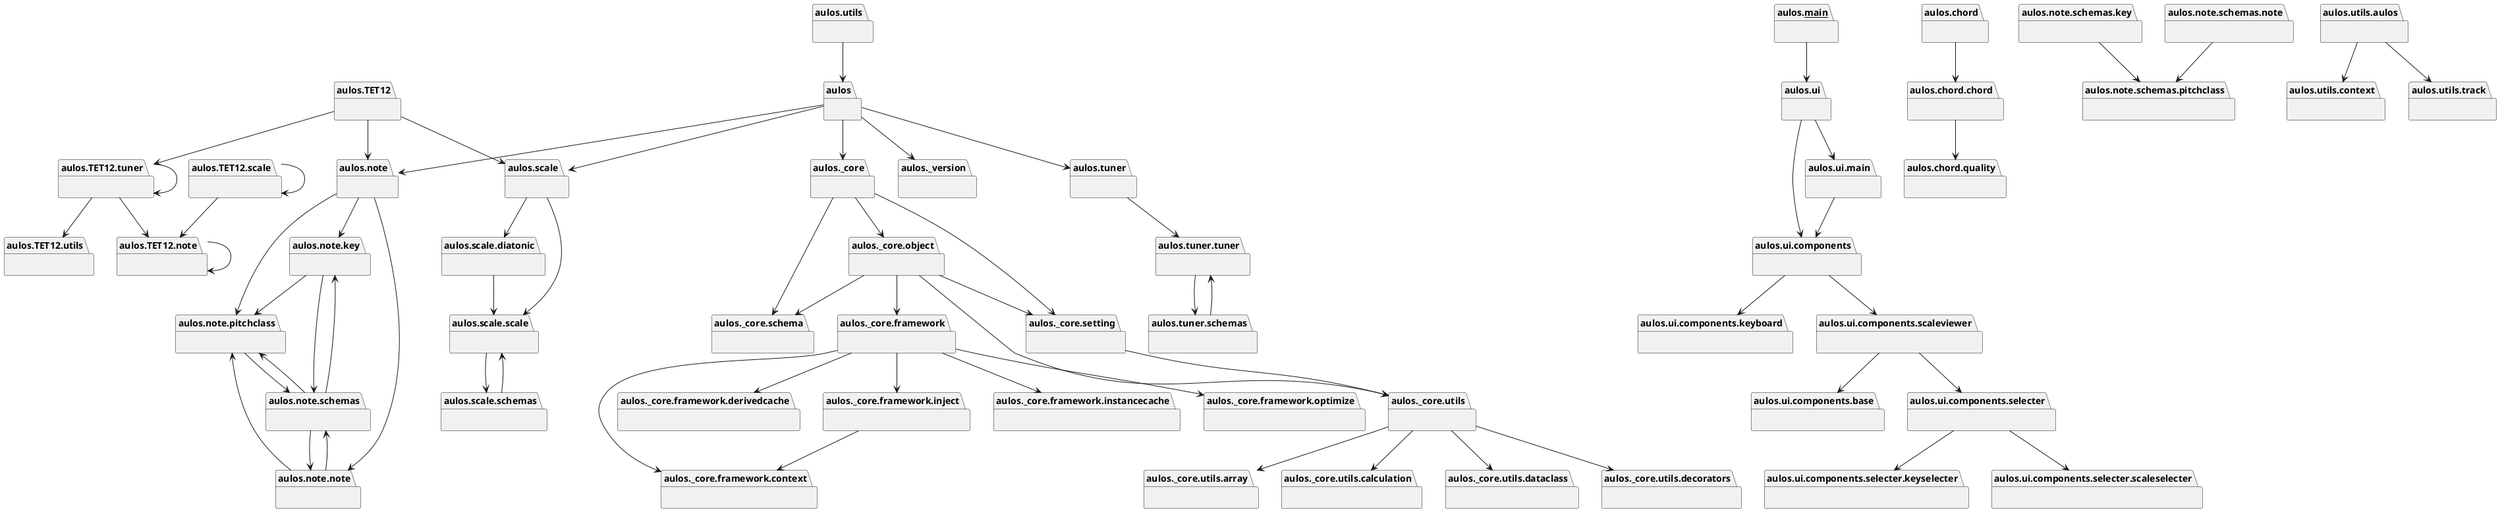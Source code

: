 @startuml packages
set namespaceSeparator none
package "aulos" as aulos {
}
package "aulos.TET12" as aulos.TET12 {
}
package "aulos.TET12.note" as aulos.TET12.note {
}
package "aulos.TET12.scale" as aulos.TET12.scale {
}
package "aulos.TET12.tuner" as aulos.TET12.tuner {
}
package "aulos.TET12.utils" as aulos.TET12.utils {
}
package "aulos.__main__" as aulos.__main__ {
}
package "aulos._core" as aulos._core {
}
package "aulos._core.framework" as aulos._core.framework {
}
package "aulos._core.framework.context" as aulos._core.framework.context {
}
package "aulos._core.framework.derivedcache" as aulos._core.framework.derivedcache {
}
package "aulos._core.framework.inject" as aulos._core.framework.inject {
}
package "aulos._core.framework.instancecache" as aulos._core.framework.instancecache {
}
package "aulos._core.framework.optimize" as aulos._core.framework.optimize {
}
package "aulos._core.object" as aulos._core.object {
}
package "aulos._core.schema" as aulos._core.schema {
}
package "aulos._core.setting" as aulos._core.setting {
}
package "aulos._core.utils" as aulos._core.utils {
}
package "aulos._core.utils.array" as aulos._core.utils.array {
}
package "aulos._core.utils.calculation" as aulos._core.utils.calculation {
}
package "aulos._core.utils.dataclass" as aulos._core.utils.dataclass {
}
package "aulos._core.utils.decorators" as aulos._core.utils.decorators {
}
package "aulos._version" as aulos._version {
}
package "aulos.chord" as aulos.chord {
}
package "aulos.chord.chord" as aulos.chord.chord {
}
package "aulos.chord.quality" as aulos.chord.quality {
}
package "aulos.note" as aulos.note {
}
package "aulos.note.key" as aulos.note.key {
}
package "aulos.note.note" as aulos.note.note {
}
package "aulos.note.pitchclass" as aulos.note.pitchclass {
}
package "aulos.note.schemas" as aulos.note.schemas {
}
package "aulos.note.schemas.key" as aulos.note.schemas.key {
}
package "aulos.note.schemas.note" as aulos.note.schemas.note {
}
package "aulos.note.schemas.pitchclass" as aulos.note.schemas.pitchclass {
}
package "aulos.scale" as aulos.scale {
}
package "aulos.scale.diatonic" as aulos.scale.diatonic {
}
package "aulos.scale.scale" as aulos.scale.scale {
}
package "aulos.scale.schemas" as aulos.scale.schemas {
}
package "aulos.tuner" as aulos.tuner {
}
package "aulos.tuner.schemas" as aulos.tuner.schemas {
}
package "aulos.tuner.tuner" as aulos.tuner.tuner {
}
package "aulos.ui" as aulos.ui {
}
package "aulos.ui.components" as aulos.ui.components {
}
package "aulos.ui.components.base" as aulos.ui.components.base {
}
package "aulos.ui.components.keyboard" as aulos.ui.components.keyboard {
}
package "aulos.ui.components.scaleviewer" as aulos.ui.components.scaleviewer {
}
package "aulos.ui.components.selecter" as aulos.ui.components.selecter {
}
package "aulos.ui.components.selecter.keyselecter" as aulos.ui.components.selecter.keyselecter {
}
package "aulos.ui.components.selecter.scaleselecter" as aulos.ui.components.selecter.scaleselecter {
}
package "aulos.ui.main" as aulos.ui.main {
}
package "aulos.utils" as aulos.utils {
}
package "aulos.utils.aulos" as aulos.utils.aulos {
}
package "aulos.utils.context" as aulos.utils.context {
}
package "aulos.utils.track" as aulos.utils.track {
}
aulos --> aulos._core
aulos --> aulos._version
aulos --> aulos.note
aulos --> aulos.scale
aulos --> aulos.tuner
aulos.TET12 --> aulos.TET12.tuner
aulos.TET12 --> aulos.note
aulos.TET12 --> aulos.scale
aulos.TET12.note --> aulos.TET12.note
aulos.TET12.scale --> aulos.TET12.note
aulos.TET12.scale --> aulos.TET12.scale
aulos.TET12.tuner --> aulos.TET12.note
aulos.TET12.tuner --> aulos.TET12.tuner
aulos.TET12.tuner --> aulos.TET12.utils
aulos.__main__ --> aulos.ui
aulos._core --> aulos._core.object
aulos._core --> aulos._core.schema
aulos._core --> aulos._core.setting
aulos._core.framework --> aulos._core.framework.context
aulos._core.framework --> aulos._core.framework.derivedcache
aulos._core.framework --> aulos._core.framework.inject
aulos._core.framework --> aulos._core.framework.instancecache
aulos._core.framework --> aulos._core.framework.optimize
aulos._core.framework.inject --> aulos._core.framework.context
aulos._core.object --> aulos._core.framework
aulos._core.object --> aulos._core.schema
aulos._core.object --> aulos._core.setting
aulos._core.object --> aulos._core.utils
aulos._core.setting --> aulos._core.utils
aulos._core.utils --> aulos._core.utils.array
aulos._core.utils --> aulos._core.utils.calculation
aulos._core.utils --> aulos._core.utils.dataclass
aulos._core.utils --> aulos._core.utils.decorators
aulos.chord --> aulos.chord.chord
aulos.chord.chord --> aulos.chord.quality
aulos.note --> aulos.note.key
aulos.note --> aulos.note.note
aulos.note --> aulos.note.pitchclass
aulos.note.key --> aulos.note.pitchclass
aulos.note.key --> aulos.note.schemas
aulos.note.note --> aulos.note.pitchclass
aulos.note.note --> aulos.note.schemas
aulos.note.pitchclass --> aulos.note.schemas
aulos.note.schemas --> aulos.note.key
aulos.note.schemas --> aulos.note.note
aulos.note.schemas --> aulos.note.pitchclass
aulos.note.schemas.key --> aulos.note.schemas.pitchclass
aulos.note.schemas.note --> aulos.note.schemas.pitchclass
aulos.scale --> aulos.scale.diatonic
aulos.scale --> aulos.scale.scale
aulos.scale.diatonic --> aulos.scale.scale
aulos.scale.scale --> aulos.scale.schemas
aulos.scale.schemas --> aulos.scale.scale
aulos.tuner --> aulos.tuner.tuner
aulos.tuner.schemas --> aulos.tuner.tuner
aulos.tuner.tuner --> aulos.tuner.schemas
aulos.ui --> aulos.ui.components
aulos.ui --> aulos.ui.main
aulos.ui.components --> aulos.ui.components.keyboard
aulos.ui.components --> aulos.ui.components.scaleviewer
aulos.ui.components.scaleviewer --> aulos.ui.components.base
aulos.ui.components.scaleviewer --> aulos.ui.components.selecter
aulos.ui.components.selecter --> aulos.ui.components.selecter.keyselecter
aulos.ui.components.selecter --> aulos.ui.components.selecter.scaleselecter
aulos.ui.main --> aulos.ui.components
aulos.utils --> aulos
aulos.utils.aulos --> aulos.utils.context
aulos.utils.aulos --> aulos.utils.track
@enduml
